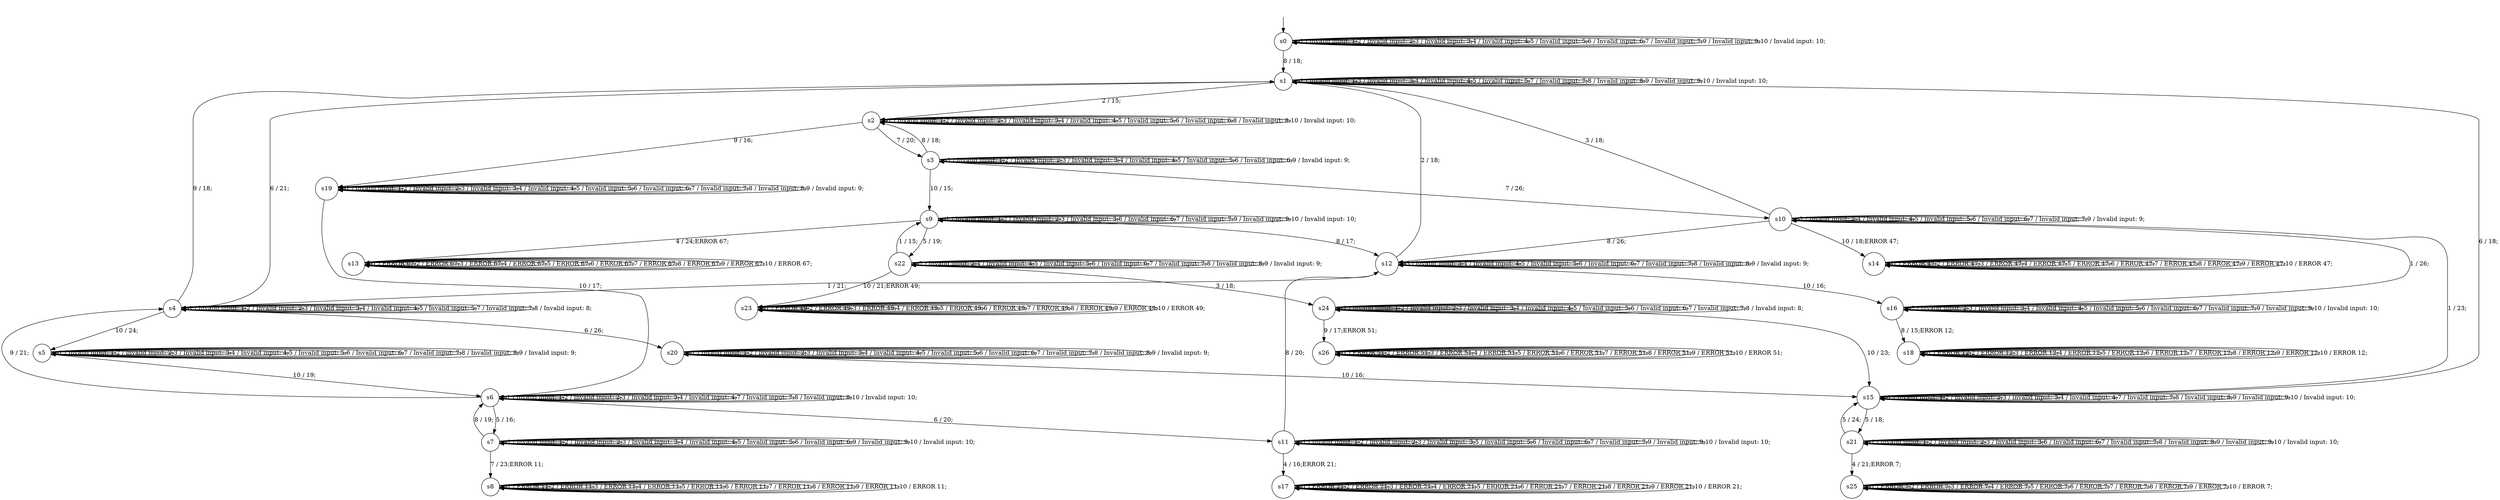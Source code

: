 digraph g {
__start0 [label="" shape="none"];

	s0 [shape="circle" label="s0"];
	s1 [shape="circle" label="s1"];
	s2 [shape="circle" label="s2"];
	s3 [shape="circle" label="s3"];
	s4 [shape="circle" label="s4"];
	s5 [shape="circle" label="s5"];
	s6 [shape="circle" label="s6"];
	s7 [shape="circle" label="s7"];
	s8 [shape="circle" label="s8"];
	s9 [shape="circle" label="s9"];
	s10 [shape="circle" label="s10"];
	s11 [shape="circle" label="s11"];
	s12 [shape="circle" label="s12"];
	s13 [shape="circle" label="s13"];
	s14 [shape="circle" label="s14"];
	s15 [shape="circle" label="s15"];
	s16 [shape="circle" label="s16"];
	s17 [shape="circle" label="s17"];
	s18 [shape="circle" label="s18"];
	s19 [shape="circle" label="s19"];
	s20 [shape="circle" label="s20"];
	s21 [shape="circle" label="s21"];
	s22 [shape="circle" label="s22"];
	s23 [shape="circle" label="s23"];
	s24 [shape="circle" label="s24"];
	s25 [shape="circle" label="s25"];
	s26 [shape="circle" label="s26"];
	s0 -> s0 [label="1 / Invalid input: 1;"];
	s0 -> s0 [label="2 / Invalid input: 2;"];
	s0 -> s0 [label="3 / Invalid input: 3;"];
	s0 -> s0 [label="4 / Invalid input: 4;"];
	s0 -> s0 [label="5 / Invalid input: 5;"];
	s0 -> s0 [label="6 / Invalid input: 6;"];
	s0 -> s0 [label="7 / Invalid input: 7;"];
	s0 -> s1 [label="8 / 18;"];
	s0 -> s0 [label="9 / Invalid input: 9;"];
	s0 -> s0 [label="10 / Invalid input: 10;"];
	s1 -> s1 [label="1 / Invalid input: 1;"];
	s1 -> s2 [label="2 / 15;"];
	s1 -> s1 [label="3 / Invalid input: 3;"];
	s1 -> s1 [label="4 / Invalid input: 4;"];
	s1 -> s1 [label="5 / Invalid input: 5;"];
	s1 -> s4 [label="6 / 21;"];
	s1 -> s1 [label="7 / Invalid input: 7;"];
	s1 -> s1 [label="8 / Invalid input: 8;"];
	s1 -> s1 [label="9 / Invalid input: 9;"];
	s1 -> s1 [label="10 / Invalid input: 10;"];
	s2 -> s2 [label="1 / Invalid input: 1;"];
	s2 -> s2 [label="2 / Invalid input: 2;"];
	s2 -> s2 [label="3 / Invalid input: 3;"];
	s2 -> s2 [label="4 / Invalid input: 4;"];
	s2 -> s2 [label="5 / Invalid input: 5;"];
	s2 -> s2 [label="6 / Invalid input: 6;"];
	s2 -> s3 [label="7 / 20;"];
	s2 -> s2 [label="8 / Invalid input: 8;"];
	s2 -> s19 [label="9 / 16;"];
	s2 -> s2 [label="10 / Invalid input: 10;"];
	s3 -> s3 [label="1 / Invalid input: 1;"];
	s3 -> s3 [label="2 / Invalid input: 2;"];
	s3 -> s3 [label="3 / Invalid input: 3;"];
	s3 -> s3 [label="4 / Invalid input: 4;"];
	s3 -> s3 [label="5 / Invalid input: 5;"];
	s3 -> s3 [label="6 / Invalid input: 6;"];
	s3 -> s10 [label="7 / 26;"];
	s3 -> s2 [label="8 / 18;"];
	s3 -> s3 [label="9 / Invalid input: 9;"];
	s3 -> s9 [label="10 / 15;"];
	s4 -> s4 [label="1 / Invalid input: 1;"];
	s4 -> s4 [label="2 / Invalid input: 2;"];
	s4 -> s4 [label="3 / Invalid input: 3;"];
	s4 -> s4 [label="4 / Invalid input: 4;"];
	s4 -> s4 [label="5 / Invalid input: 5;"];
	s4 -> s20 [label="6 / 26;"];
	s4 -> s4 [label="7 / Invalid input: 7;"];
	s4 -> s4 [label="8 / Invalid input: 8;"];
	s4 -> s1 [label="9 / 18;"];
	s4 -> s5 [label="10 / 24;"];
	s5 -> s5 [label="1 / Invalid input: 1;"];
	s5 -> s5 [label="2 / Invalid input: 2;"];
	s5 -> s5 [label="3 / Invalid input: 3;"];
	s5 -> s5 [label="4 / Invalid input: 4;"];
	s5 -> s5 [label="5 / Invalid input: 5;"];
	s5 -> s5 [label="6 / Invalid input: 6;"];
	s5 -> s5 [label="7 / Invalid input: 7;"];
	s5 -> s5 [label="8 / Invalid input: 8;"];
	s5 -> s5 [label="9 / Invalid input: 9;"];
	s5 -> s6 [label="10 / 19;"];
	s6 -> s6 [label="1 / Invalid input: 1;"];
	s6 -> s6 [label="2 / Invalid input: 2;"];
	s6 -> s6 [label="3 / Invalid input: 3;"];
	s6 -> s6 [label="4 / Invalid input: 4;"];
	s6 -> s7 [label="5 / 16;"];
	s6 -> s11 [label="6 / 20;"];
	s6 -> s6 [label="7 / Invalid input: 7;"];
	s6 -> s6 [label="8 / Invalid input: 8;"];
	s6 -> s4 [label="9 / 21;"];
	s6 -> s6 [label="10 / Invalid input: 10;"];
	s7 -> s7 [label="1 / Invalid input: 1;"];
	s7 -> s7 [label="2 / Invalid input: 2;"];
	s7 -> s7 [label="3 / Invalid input: 3;"];
	s7 -> s7 [label="4 / Invalid input: 4;"];
	s7 -> s7 [label="5 / Invalid input: 5;"];
	s7 -> s7 [label="6 / Invalid input: 6;"];
	s7 -> s8 [label="7 / 23;ERROR 11;"];
	s7 -> s6 [label="8 / 19;"];
	s7 -> s7 [label="9 / Invalid input: 9;"];
	s7 -> s7 [label="10 / Invalid input: 10;"];
	s8 -> s8 [label="1 / ERROR 11;"];
	s8 -> s8 [label="2 / ERROR 11;"];
	s8 -> s8 [label="3 / ERROR 11;"];
	s8 -> s8 [label="4 / ERROR 11;"];
	s8 -> s8 [label="5 / ERROR 11;"];
	s8 -> s8 [label="6 / ERROR 11;"];
	s8 -> s8 [label="7 / ERROR 11;"];
	s8 -> s8 [label="8 / ERROR 11;"];
	s8 -> s8 [label="9 / ERROR 11;"];
	s8 -> s8 [label="10 / ERROR 11;"];
	s9 -> s9 [label="1 / Invalid input: 1;"];
	s9 -> s9 [label="2 / Invalid input: 2;"];
	s9 -> s9 [label="3 / Invalid input: 3;"];
	s9 -> s13 [label="4 / 24;ERROR 67;"];
	s9 -> s22 [label="5 / 19;"];
	s9 -> s9 [label="6 / Invalid input: 6;"];
	s9 -> s9 [label="7 / Invalid input: 7;"];
	s9 -> s12 [label="8 / 17;"];
	s9 -> s9 [label="9 / Invalid input: 9;"];
	s9 -> s9 [label="10 / Invalid input: 10;"];
	s10 -> s15 [label="1 / 23;"];
	s10 -> s10 [label="2 / Invalid input: 2;"];
	s10 -> s1 [label="3 / 18;"];
	s10 -> s10 [label="4 / Invalid input: 4;"];
	s10 -> s10 [label="5 / Invalid input: 5;"];
	s10 -> s10 [label="6 / Invalid input: 6;"];
	s10 -> s10 [label="7 / Invalid input: 7;"];
	s10 -> s12 [label="8 / 26;"];
	s10 -> s10 [label="9 / Invalid input: 9;"];
	s10 -> s14 [label="10 / 18;ERROR 47;"];
	s11 -> s11 [label="1 / Invalid input: 1;"];
	s11 -> s11 [label="2 / Invalid input: 2;"];
	s11 -> s11 [label="3 / Invalid input: 3;"];
	s11 -> s17 [label="4 / 16;ERROR 21;"];
	s11 -> s11 [label="5 / Invalid input: 5;"];
	s11 -> s11 [label="6 / Invalid input: 6;"];
	s11 -> s11 [label="7 / Invalid input: 7;"];
	s11 -> s12 [label="8 / 20;"];
	s11 -> s11 [label="9 / Invalid input: 9;"];
	s11 -> s11 [label="10 / Invalid input: 10;"];
	s12 -> s4 [label="1 / 21;"];
	s12 -> s1 [label="2 / 18;"];
	s12 -> s12 [label="3 / Invalid input: 3;"];
	s12 -> s12 [label="4 / Invalid input: 4;"];
	s12 -> s12 [label="5 / Invalid input: 5;"];
	s12 -> s12 [label="6 / Invalid input: 6;"];
	s12 -> s12 [label="7 / Invalid input: 7;"];
	s12 -> s12 [label="8 / Invalid input: 8;"];
	s12 -> s12 [label="9 / Invalid input: 9;"];
	s12 -> s16 [label="10 / 16;"];
	s13 -> s13 [label="1 / ERROR 67;"];
	s13 -> s13 [label="2 / ERROR 67;"];
	s13 -> s13 [label="3 / ERROR 67;"];
	s13 -> s13 [label="4 / ERROR 67;"];
	s13 -> s13 [label="5 / ERROR 67;"];
	s13 -> s13 [label="6 / ERROR 67;"];
	s13 -> s13 [label="7 / ERROR 67;"];
	s13 -> s13 [label="8 / ERROR 67;"];
	s13 -> s13 [label="9 / ERROR 67;"];
	s13 -> s13 [label="10 / ERROR 67;"];
	s14 -> s14 [label="1 / ERROR 47;"];
	s14 -> s14 [label="2 / ERROR 47;"];
	s14 -> s14 [label="3 / ERROR 47;"];
	s14 -> s14 [label="4 / ERROR 47;"];
	s14 -> s14 [label="5 / ERROR 47;"];
	s14 -> s14 [label="6 / ERROR 47;"];
	s14 -> s14 [label="7 / ERROR 47;"];
	s14 -> s14 [label="8 / ERROR 47;"];
	s14 -> s14 [label="9 / ERROR 47;"];
	s14 -> s14 [label="10 / ERROR 47;"];
	s15 -> s15 [label="1 / Invalid input: 1;"];
	s15 -> s15 [label="2 / Invalid input: 2;"];
	s15 -> s15 [label="3 / Invalid input: 3;"];
	s15 -> s15 [label="4 / Invalid input: 4;"];
	s15 -> s21 [label="5 / 18;"];
	s15 -> s1 [label="6 / 18;"];
	s15 -> s15 [label="7 / Invalid input: 7;"];
	s15 -> s15 [label="8 / Invalid input: 8;"];
	s15 -> s15 [label="9 / Invalid input: 9;"];
	s15 -> s15 [label="10 / Invalid input: 10;"];
	s16 -> s10 [label="1 / 26;"];
	s16 -> s16 [label="2 / Invalid input: 2;"];
	s16 -> s16 [label="3 / Invalid input: 3;"];
	s16 -> s16 [label="4 / Invalid input: 4;"];
	s16 -> s16 [label="5 / Invalid input: 5;"];
	s16 -> s16 [label="6 / Invalid input: 6;"];
	s16 -> s16 [label="7 / Invalid input: 7;"];
	s16 -> s18 [label="8 / 15;ERROR 12;"];
	s16 -> s16 [label="9 / Invalid input: 9;"];
	s16 -> s16 [label="10 / Invalid input: 10;"];
	s17 -> s17 [label="1 / ERROR 21;"];
	s17 -> s17 [label="2 / ERROR 21;"];
	s17 -> s17 [label="3 / ERROR 21;"];
	s17 -> s17 [label="4 / ERROR 21;"];
	s17 -> s17 [label="5 / ERROR 21;"];
	s17 -> s17 [label="6 / ERROR 21;"];
	s17 -> s17 [label="7 / ERROR 21;"];
	s17 -> s17 [label="8 / ERROR 21;"];
	s17 -> s17 [label="9 / ERROR 21;"];
	s17 -> s17 [label="10 / ERROR 21;"];
	s18 -> s18 [label="1 / ERROR 12;"];
	s18 -> s18 [label="2 / ERROR 12;"];
	s18 -> s18 [label="3 / ERROR 12;"];
	s18 -> s18 [label="4 / ERROR 12;"];
	s18 -> s18 [label="5 / ERROR 12;"];
	s18 -> s18 [label="6 / ERROR 12;"];
	s18 -> s18 [label="7 / ERROR 12;"];
	s18 -> s18 [label="8 / ERROR 12;"];
	s18 -> s18 [label="9 / ERROR 12;"];
	s18 -> s18 [label="10 / ERROR 12;"];
	s19 -> s19 [label="1 / Invalid input: 1;"];
	s19 -> s19 [label="2 / Invalid input: 2;"];
	s19 -> s19 [label="3 / Invalid input: 3;"];
	s19 -> s19 [label="4 / Invalid input: 4;"];
	s19 -> s19 [label="5 / Invalid input: 5;"];
	s19 -> s19 [label="6 / Invalid input: 6;"];
	s19 -> s19 [label="7 / Invalid input: 7;"];
	s19 -> s19 [label="8 / Invalid input: 8;"];
	s19 -> s19 [label="9 / Invalid input: 9;"];
	s19 -> s6 [label="10 / 17;"];
	s20 -> s20 [label="1 / Invalid input: 1;"];
	s20 -> s20 [label="2 / Invalid input: 2;"];
	s20 -> s20 [label="3 / Invalid input: 3;"];
	s20 -> s20 [label="4 / Invalid input: 4;"];
	s20 -> s20 [label="5 / Invalid input: 5;"];
	s20 -> s20 [label="6 / Invalid input: 6;"];
	s20 -> s20 [label="7 / Invalid input: 7;"];
	s20 -> s20 [label="8 / Invalid input: 8;"];
	s20 -> s20 [label="9 / Invalid input: 9;"];
	s20 -> s15 [label="10 / 16;"];
	s21 -> s21 [label="1 / Invalid input: 1;"];
	s21 -> s21 [label="2 / Invalid input: 2;"];
	s21 -> s21 [label="3 / Invalid input: 3;"];
	s21 -> s25 [label="4 / 21;ERROR 7;"];
	s21 -> s15 [label="5 / 24;"];
	s21 -> s21 [label="6 / Invalid input: 6;"];
	s21 -> s21 [label="7 / Invalid input: 7;"];
	s21 -> s21 [label="8 / Invalid input: 8;"];
	s21 -> s21 [label="9 / Invalid input: 9;"];
	s21 -> s21 [label="10 / Invalid input: 10;"];
	s22 -> s9 [label="1 / 15;"];
	s22 -> s22 [label="2 / Invalid input: 2;"];
	s22 -> s24 [label="3 / 18;"];
	s22 -> s22 [label="4 / Invalid input: 4;"];
	s22 -> s22 [label="5 / Invalid input: 5;"];
	s22 -> s22 [label="6 / Invalid input: 6;"];
	s22 -> s22 [label="7 / Invalid input: 7;"];
	s22 -> s22 [label="8 / Invalid input: 8;"];
	s22 -> s22 [label="9 / Invalid input: 9;"];
	s22 -> s23 [label="10 / 21;ERROR 49;"];
	s23 -> s23 [label="1 / ERROR 49;"];
	s23 -> s23 [label="2 / ERROR 49;"];
	s23 -> s23 [label="3 / ERROR 49;"];
	s23 -> s23 [label="4 / ERROR 49;"];
	s23 -> s23 [label="5 / ERROR 49;"];
	s23 -> s23 [label="6 / ERROR 49;"];
	s23 -> s23 [label="7 / ERROR 49;"];
	s23 -> s23 [label="8 / ERROR 49;"];
	s23 -> s23 [label="9 / ERROR 49;"];
	s23 -> s23 [label="10 / ERROR 49;"];
	s24 -> s24 [label="1 / Invalid input: 1;"];
	s24 -> s24 [label="2 / Invalid input: 2;"];
	s24 -> s24 [label="3 / Invalid input: 3;"];
	s24 -> s24 [label="4 / Invalid input: 4;"];
	s24 -> s24 [label="5 / Invalid input: 5;"];
	s24 -> s24 [label="6 / Invalid input: 6;"];
	s24 -> s24 [label="7 / Invalid input: 7;"];
	s24 -> s24 [label="8 / Invalid input: 8;"];
	s24 -> s26 [label="9 / 17;ERROR 51;"];
	s24 -> s15 [label="10 / 23;"];
	s25 -> s25 [label="1 / ERROR 7;"];
	s25 -> s25 [label="2 / ERROR 7;"];
	s25 -> s25 [label="3 / ERROR 7;"];
	s25 -> s25 [label="4 / ERROR 7;"];
	s25 -> s25 [label="5 / ERROR 7;"];
	s25 -> s25 [label="6 / ERROR 7;"];
	s25 -> s25 [label="7 / ERROR 7;"];
	s25 -> s25 [label="8 / ERROR 7;"];
	s25 -> s25 [label="9 / ERROR 7;"];
	s25 -> s25 [label="10 / ERROR 7;"];
	s26 -> s26 [label="1 / ERROR 51;"];
	s26 -> s26 [label="2 / ERROR 51;"];
	s26 -> s26 [label="3 / ERROR 51;"];
	s26 -> s26 [label="4 / ERROR 51;"];
	s26 -> s26 [label="5 / ERROR 51;"];
	s26 -> s26 [label="6 / ERROR 51;"];
	s26 -> s26 [label="7 / ERROR 51;"];
	s26 -> s26 [label="8 / ERROR 51;"];
	s26 -> s26 [label="9 / ERROR 51;"];
	s26 -> s26 [label="10 / ERROR 51;"];

__start0 -> s0;
}
